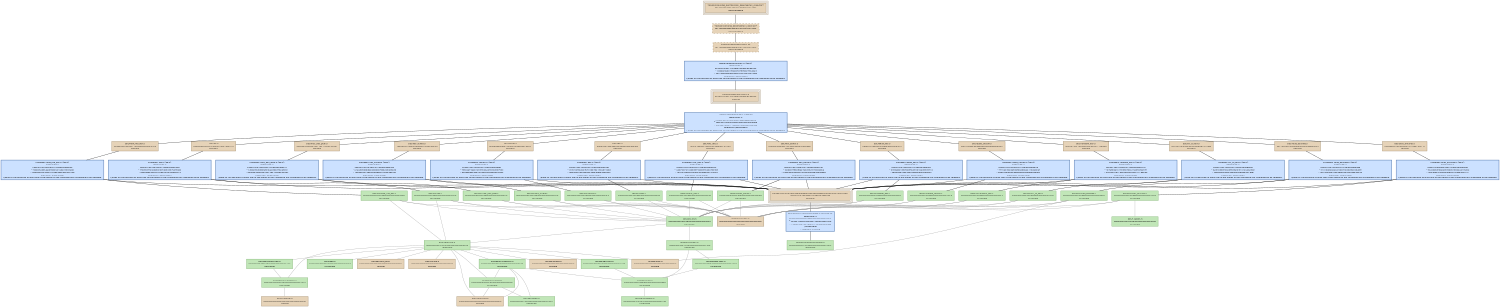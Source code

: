 digraph KerberosDES {
   size = "10.000000,8.500000";
   concentrate = false;

   node [ shape = box, style = filled, color = "0.3 0.5 0.6", fillcolor = "0.3 0.2 0.9", fontname = "Monaco", fontsize = "9" ];
   n00001 [ label = "Default/libKerberosDES.a\ne5c48212d017102dd91b9896fccd8456\nMissing", color = "0.1 0.5 0.5", fillcolor = "0.1 0.2 0.9", peripheries = 3 ];
   n00002 [ label = "ppc/weak_key.o\nfd6dccfb18e6458c3ae84d5656af35f7\nMissing", color = "0.1 0.5 0.5", fillcolor = "0.1 0.2 0.9" ];
   n00003 [ label = "Headers/Kerberos5Prefix.h\n0000000043975cdb0000000000001b65\nUpToDate" ];
   n00004 [ label = "Kerberos5Prefix-dombqfqvqqkbucadvhajicykjjgm/Kerberos5Prefix.h.gch\n792661cac1ee7af65179fcec82ef05ab\nMissing", color = "0.1 0.5 0.5", fillcolor = "0.1 0.2 0.9", peripheries = 3 ];
   n00005 [ label = "des425/weak_key.c\n0000000043975cdd00000000000005e3\nUpToDate" ];
   n00006 [ label = "ppc/util.o\n00af38b5a5c691c3d6421fa2f7e0b719\nMissing", color = "0.1 0.5 0.5", fillcolor = "0.1 0.2 0.9" ];
   n00007 [ label = "des425/util.c\n0000000043975cdd0000000000000258\nUpToDate" ];
   n00008 [ label = "ppc/cksum.o\n806aebbe63be1232e223cb68dfa1d423\nMissing", color = "0.1 0.5 0.5", fillcolor = "0.1 0.2 0.9" ];
   n00009 [ label = "des425/cksum.c\n0000000043975cdd0000000000000ac3\nUpToDate" ];
   n00010 [ label = "ppc/des.o\na86a22b1a4838e054afe4ef8843ee406\nMissing", color = "0.1 0.5 0.5", fillcolor = "0.1 0.2 0.9" ];
   n00011 [ label = "des425/des.c\n0000000043975cdd0000000000000687\nUpToDate" ];
   n00012 [ label = "ppc/enc_dec.o\n1aa161b8d2c796e2c4c2bb6e01914f67\nMissing", color = "0.1 0.5 0.5", fillcolor = "0.1 0.2 0.9" ];
   n00013 [ label = "des425/enc_dec.c\n0000000043975cdd000000000000074f\nUpToDate" ];
   n00014 [ label = "ppc/key_parity.o\n229666350ea0915234956ead7ee28aeb\nMissing", color = "0.1 0.5 0.5", fillcolor = "0.1 0.2 0.9" ];
   n00015 [ label = "des425/key_parity.c\n0000000043975cdd00000000000006ed\nUpToDate" ];
   n00016 [ label = "ppc/key_sched.o\n18808c8219d9cec8dd26615ebc3d342f\nMissing", color = "0.1 0.5 0.5", fillcolor = "0.1 0.2 0.9" ];
   n00017 [ label = "des425/key_sched.c\n0000000043975cdd00000000000005c8\nUpToDate" ];
   n00018 [ label = "ppc/new_rnd_key.o\n099ea56224444517ed29ea5e460c616b\nMissing", color = "0.1 0.5 0.5", fillcolor = "0.1 0.2 0.9" ];
   n00019 [ label = "des425/new_rnd_key.c\n0000000043975cdd0000000000000da1\nUpToDate" ];
   n00020 [ label = "ppc/pcbc_encrypt.o\n3504ea9319fe93a0df7817dae7f0511c\nMissing", color = "0.1 0.5 0.5", fillcolor = "0.1 0.2 0.9" ];
   n00021 [ label = "des425/pcbc_encrypt.c\n0000000043975cdd0000000000001300\nUpToDate" ];
   n00022 [ label = "ppc/quad_cksum.o\n0eb7c28aeca6ae8dd3a49a8d9a69b0b7\nMissing", color = "0.1 0.5 0.5", fillcolor = "0.1 0.2 0.9" ];
   n00023 [ label = "des425/quad_cksum.c\n0000000043975cdd0000000000001914\nUpToDate" ];
   n00024 [ label = "ppc/random_key.o\n355c9f10d118953e292ce542111d85e9\nMissing", color = "0.1 0.5 0.5", fillcolor = "0.1 0.2 0.9" ];
   n00025 [ label = "des425/random_key.c\n0000000043975cdd0000000000000b12\nUpToDate" ];
   n00026 [ label = "ppc/read_passwd.o\n3817e228a1694afe96493435aee40523\nMissing", color = "0.1 0.5 0.5", fillcolor = "0.1 0.2 0.9" ];
   n00027 [ label = "des425/read_passwd.c\n0000000043975cdd0000000000000ed1\nUpToDate" ];
   n00028 [ label = "ppc/str_to_key.o\nf3b7df27b45f9438cb356dede7cf1dde\nMissing", color = "0.1 0.5 0.5", fillcolor = "0.1 0.2 0.9" ];
   n00029 [ label = "des425/str_to_key.c\n0000000043975cdd00000000000013ec\nUpToDate" ];
   n00030 [ label = "ppc/mac_des_glue.o\n26064e4f33e4918017d517d2fcc530e7\nMissing", color = "0.1 0.5 0.5", fillcolor = "0.1 0.2 0.9" ];
   n00031 [ label = "des425/mac_des_glue.c\n0000000043975cdd0000000000000b19\nUpToDate" ];
   n00032 [ label = "<Default/libKerberosDES.a>\nf91730846808569ea16477931b5124f2\nDepsUpdated", color = "0.1 0.5 0.5", fillcolor = "0.1 0.2 0.9", style = "filled,dashed" ];
   n00033 [ label = "<postprocessing_dependency_collector>\nf91730846808569ea16477931b5124f2\nDepsUpdated", color = "0.1 0.5 0.5", fillcolor = "0.1 0.2 0.9", style = "filled,dashed" ];
   n00034 [ label = "<postprocessing_permissions_dependency_collector>\nf91730846808569ea16477931b5124f2\nDepsUpdated", color = "0.1 0.5 0.5", fillcolor = "0.1 0.2 0.9", peripheries = 3 ];
   n00035 [ label = "des/des_int.h\n0000000043975cdc000000000000260a\nUpToDate" ];
   n00036 [ label = "kerberosIV/des.h\n00000000000000000000000000000000\nMissing", color = "0.1 0.5 0.5", fillcolor = "0.1 0.2 0.9" ];
   n00037 [ label = "include/k5-int.h\n0000000043975cdc000000000000ec3b\nUpToDate" ];
   n00038 [ label = "des/f_tables.h\n0000000043975cdc0000000000002792\nUpToDate" ];
   n00039 [ label = "include/krb5.h\n00000000000000000000000000000000\nMissing", color = "0.1 0.5 0.5", fillcolor = "0.1 0.2 0.9" ];
   n00040 [ label = "kerberosIV/des.h\n0000000043975cdc00000000000016ce\nUpToDate" ];
   n00041 [ label = "krb5/osconf.h\n00000000000000000000000000000000\nMissing", color = "0.1 0.5 0.5", fillcolor = "0.1 0.2 0.9" ];
   n00042 [ label = "include/win-mac.h\n0000000043975cdc00000000000013ae\nUpToDate" ];
   n00043 [ label = "krb5/autoconf.h\n00000000000000000000000000000000\nMissing", color = "0.1 0.5 0.5", fillcolor = "0.1 0.2 0.9" ];
   n00044 [ label = "include/k5-platform.h\n0000000043975cdc000000000000453b\nUpToDate" ];
   n00045 [ label = "include/profile.h\n00000000000000000000000000000000\nMissing", color = "0.1 0.5 0.5", fillcolor = "0.1 0.2 0.9" ];
   n00046 [ label = "include/port-sockets.h\n0000000043975cdc000000000000151a\nUpToDate" ];
   n00047 [ label = "include/socket-utils.h\n0000000043975cdc0000000000001165\nUpToDate" ];
   n00048 [ label = "include/k5-thread.h\n0000000043975cdc0000000000005fce\nUpToDate" ];
   n00049 [ label = "krb5/kdb.h\n0000000043975cdc000000000000305f\nUpToDate" ];
   n00050 [ label = "include/com_err.h\n00000000000000000000000000000000\nMissing", color = "0.1 0.5 0.5", fillcolor = "0.1 0.2 0.9" ];
   n00051 [ label = "include/limits.h\n0000000043765f840000000000000d8e\nUpToDate" ];
   n00052 [ label = "include/syslimits.h\n0000000043765e16000000000000014a\nUpToDate" ];
   n00053 [ label = "include/stdint.h\n0000000043765d5e0000000000001a59\nUpToDate" ];
   n00054 [ label = "gssrpc/netdb.h\n00000000000000000000000000000000\nMissing", color = "0.1 0.5 0.5", fillcolor = "0.1 0.2 0.9" ];
   n00055 [ label = "include/win-mac.h\n0000000043975cdc00000000000013ae\nUpToDate" ];

   node [ shape = box, style = "filled,bold", color = "0.7 0.5 0.7", fillcolor = "0.7 0.2 1.0", fontname = "Monaco", fontsize = "9" ];
   c00001 [ label = "CompileC weak_key.o <wt:4>\nwaitCount: 0\n792661cac10f7b755179fcec82efa2ef\n^ 844bad31d9e93ef96b91b1bad4409718\n= fd6dccfb18e6458c3ae84d5656af35f7\nIndirectlyNeedsToRun\nNeeds to run because at least one of the inputs to the command are scheduled to be updated.", color = "0.6 0.5 0.7", fillcolor = "0.6 0.2 1.0" ];
   c00002 [ label = "ProcessPCH Kerberos5Prefix.h.gch <wt:3>\nwaitCount: 0\n0000000043975cdb0000000000001b65\n^ 792661ca8279262d5179fcec82ef1ece\n= 792661cac1ee7af65179fcec82ef05ab\nNeedsToRun\n1 output is missing", color = "0.6 0.5 0.7", fillcolor = "0.6 0.2 1.0" ];
   c00003 [ label = "CompileC util.o <wt:4>\nwaitCount: 0\n792661cac1ee7af75179fcec82ef2499\n^ 7989597f6428eb34873be34e750f9380\n= 00af38b5a5c691c3d6421fa2f7e0b719\nIndirectlyNeedsToRun\nNeeds to run because at least one of the inputs to the command are scheduled to be updated.", color = "0.6 0.5 0.7", fillcolor = "0.6 0.2 1.0" ];
   c00004 [ label = "CompileC cksum.o <wt:4>\nwaitCount: 0\n792661cac10f7b755179fcec82efadcf\n^ f94c8a74a2b16947b35a37845d4e79ec\n= 806aebbe63be1232e223cb68dfa1d423\nIndirectlyNeedsToRun\nNeeds to run because at least one of the inputs to the command are scheduled to be updated.", color = "0.6 0.5 0.7", fillcolor = "0.6 0.2 1.0" ];
   c00005 [ label = "CompileC des.o <wt:4>\nwaitCount: 0\n792661cac10f7b755179fcec82efa18b\n^ d14c437b658cf5701b87b21406d1458d\n= a86a22b1a4838e054afe4ef8843ee406\nIndirectlyNeedsToRun\nNeeds to run because at least one of the inputs to the command are scheduled to be updated.", color = "0.6 0.5 0.7", fillcolor = "0.6 0.2 1.0" ];
   c00006 [ label = "CompileC enc_dec.o <wt:4>\nwaitCount: 0\n792661cac10f7b755179fcec82efa043\n^ 6387007213c8ed9795bb4782837eef24\n= 1aa161b8d2c796e2c4c2bb6e01914f67\nIndirectlyNeedsToRun\nNeeds to run because at least one of the inputs to the command are scheduled to be updated.", color = "0.6 0.5 0.7", fillcolor = "0.6 0.2 1.0" ];
   c00007 [ label = "CompileC key_parity.o <wt:4>\nwaitCount: 0\n792661cac10f7b755179fcec82efa1e1\n^ 5bb007ffcfafea2765ec9241fc0d2b0a\n= 229666350ea0915234956ead7ee28aeb\nIndirectlyNeedsToRun\nNeeds to run because at least one of the inputs to the command are scheduled to be updated.", color = "0.6 0.5 0.7", fillcolor = "0.6 0.2 1.0" ];
   c00008 [ label = "CompileC key_sched.o <wt:4>\nwaitCount: 0\n792661cac10f7b755179fcec82efa2c4\n^ 61a6ed48d8d6b5bd8c5f9db23ed296eb\n= 18808c8219d9cec8dd26615ebc3d342f\nIndirectlyNeedsToRun\nNeeds to run because at least one of the inputs to the command are scheduled to be updated.", color = "0.6 0.5 0.7", fillcolor = "0.6 0.2 1.0" ];
   c00009 [ label = "CompileC new_rnd_key.o <wt:4>\nwaitCount: 0\n792661cac1ee7af75179fcec82ef2b60\n^ 70b8c4a8e5aa3fe0bc5016b2c4e34a0b\n= 099ea56224444517ed29ea5e460c616b\nIndirectlyNeedsToRun\nNeeds to run because at least one of the inputs to the command are scheduled to be updated.", color = "0.6 0.5 0.7", fillcolor = "0.6 0.2 1.0" ];
   c00010 [ label = "CompileC pcbc_encrypt.o <wt:4>\nwaitCount: 0\n792661ca829827a95179fcec82ef939e\n^ 4c228b599b66b4098e01eb36651fc282\n= 3504ea9319fe93a0df7817dae7f0511c\nIndirectlyNeedsToRun\nNeeds to run because at least one of the inputs to the command are scheduled to be updated.", color = "0.6 0.5 0.7", fillcolor = "0.6 0.2 1.0" ];
   c00011 [ label = "CompileC quad_cksum.o <wt:4>\nwaitCount: 0\n792661cac10f7b755179fcec82efbe18\n^ 7791a3402da9d5f882dd666118860eaf\n= 0eb7c28aeca6ae8dd3a49a8d9a69b0b7\nIndirectlyNeedsToRun\nNeeds to run because at least one of the inputs to the command are scheduled to be updated.", color = "0.6 0.5 0.7", fillcolor = "0.6 0.2 1.0" ];
   c00012 [ label = "CompileC random_key.o <wt:4>\nwaitCount: 0\n792661cac10f7b755179fcec82efac1e\n^ 4c7afeda1017ee4b785519ae93f229f7\n= 355c9f10d118953e292ce542111d85e9\nIndirectlyNeedsToRun\nNeeds to run because at least one of the inputs to the command are scheduled to be updated.", color = "0.6 0.5 0.7", fillcolor = "0.6 0.2 1.0" ];
   c00013 [ label = "CompileC read_passwd.o <wt:4>\nwaitCount: 0\n792661cac10f7b755179fcec82efa9dd\n^ 413183e26066318bc730c8d92c0bacfe\n= 3817e228a1694afe96493435aee40523\nIndirectlyNeedsToRun\nNeeds to run because at least one of the inputs to the command are scheduled to be updated.", color = "0.6 0.5 0.7", fillcolor = "0.6 0.2 1.0" ];
   c00014 [ label = "CompileC str_to_key.o <wt:4>\nwaitCount: 0\n792661cac10f7b755179fcec82efb4e0\n^ 8a91beed7550ef4d9a4c91016520a93e\n= f3b7df27b45f9438cb356dede7cf1dde\nIndirectlyNeedsToRun\nNeeds to run because at least one of the inputs to the command are scheduled to be updated.", color = "0.6 0.5 0.7", fillcolor = "0.6 0.2 1.0" ];
   c00015 [ label = "CompileC mac_des_glue.o <wt:4>\nwaitCount: 0\n792661cac10f7b755179fcec82efac15\n^ 5f202f85f2ebeaf546aceb3e7e2a9cf2\n= 26064e4f33e4918017d517d2fcc530e7\nIndirectlyNeedsToRun\nNeeds to run because at least one of the inputs to the command are scheduled to be updated.", color = "0.6 0.5 0.7", fillcolor = "0.6 0.2 1.0" ];
   c00016 [ label = "Libtool libKerberosDES.a <wt:4>\nwaitCount: 0\n1fa2d76599752342eb76afb8a6f86e5b\n^ fa6655774962336f326d372e5a35ea0d\n= e5c48212d017102dd91b9896fccd8456\nIndirectlyNeedsToRun\nNeeds to run because at least one of the inputs to the command are scheduled to be updated.", color = "0.6 0.5 0.7", fillcolor = "0.6 0.2 1.0" ];
   c00017 [ label = "Ranlib libKerberosDES.a <wt:9>\nwaitCount: 0\ne5c48212d017102dd91b9896fccd8456\n^ 1cd3b296b81f46b3787fef05e79ca0a4\n= f91730846808569ea16477931b5124f2\nIndirectlyNeedsToRun\nNeeds to run because at least one of the inputs to the command are scheduled to be updated.", color = "0.6 0.5 0.7", fillcolor = "0.6 0.2 1.0" ];

   edge [ style = solid, color = black, arrowhead = none, arrowtail = normal ];
   n00001 -> { c00016 };
   n00002 -> { c00001 };
   n00004 -> { c00002 };
   n00006 -> { c00003 };
   n00008 -> { c00004 };
   n00010 -> { c00005 };
   n00012 -> { c00006 };
   n00014 -> { c00007 };
   n00016 -> { c00008 };
   n00018 -> { c00009 };
   n00020 -> { c00010 };
   n00022 -> { c00011 };
   n00024 -> { c00012 };
   n00026 -> { c00013 };
   n00028 -> { c00014 };
   n00030 -> { c00015 };
   n00032 -> { c00017 };
   n00033 -> { n00032 };
   n00034 -> { n00033 };
   c00001 -> { n00004 n00005 };
   c00002 -> { n00003 };
   c00003 -> { n00004 n00007 };
   c00004 -> { n00004 n00009 };
   c00005 -> { n00004 n00011 };
   c00006 -> { n00004 n00013 };
   c00007 -> { n00004 n00015 };
   c00008 -> { n00004 n00017 };
   c00009 -> { n00004 n00019 };
   c00010 -> { n00004 n00021 };
   c00011 -> { n00004 n00023 };
   c00012 -> { n00004 n00025 };
   c00013 -> { n00004 n00027 };
   c00014 -> { n00004 n00029 };
   c00015 -> { n00004 n00031 };
   c00016 -> { n00002 n00006 n00008 n00010 n00012 n00014 n00016 n00018 n00020 n00022 n00024 n00026 n00028 n00030 };
   c00017 -> { n00001 };

   edge [ style = solid, color = gray60, arrowhead = none, arrowtail = normal ];
   n00005 -> { n00035 n00036 };
   n00007 -> { n00037 n00035 n00036 };
   n00009 -> { n00035 n00036 };
   n00011 -> { n00035 n00036 };
   n00013 -> { n00035 n00036 };
   n00015 -> { n00035 n00036 };
   n00017 -> { n00035 n00036 };
   n00019 -> { n00035 n00036 n00037 };
   n00021 -> { n00035 n00036 n00038 };
   n00023 -> { n00035 n00036 };
   n00025 -> { n00035 n00036 };
   n00027 -> { n00035 n00036 n00039 };
   n00029 -> { n00035 n00036 };
   n00031 -> { n00035 n00036 };
   n00035 -> { n00037 n00040 };
   n00037 -> { n00041 n00042 n00043 n00044 n00039 n00045 n00046 n00047 n00048 n00049 n00050 };
   n00040 -> { n00051 n00055 };
   n00042 -> { n00051 };
   n00044 -> { n00043 n00048 n00053 n00051 };
   n00046 -> { n00054 };
   n00047 -> { n00046 };
   n00048 -> { n00043 n00053 };
   n00051 -> { n00052 };
   n00055 -> { n00051 };
}

